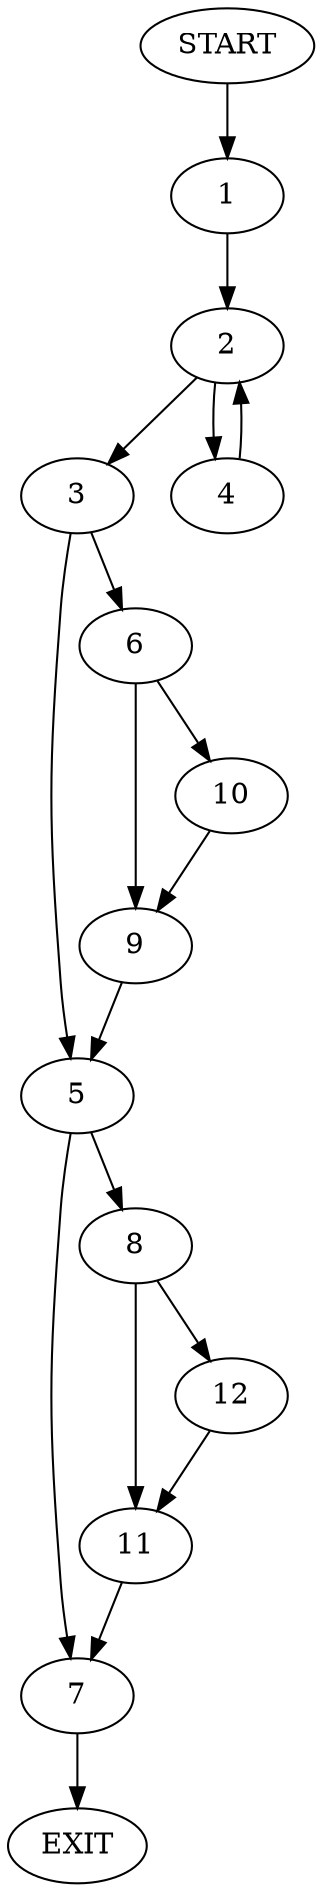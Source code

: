 digraph {
0 [label="START"];
1;
2;
3;
4;
5;
6;
7;
8;
9;
10;
11;
12;
13 [label="EXIT"];
0 -> 1;
1 -> 2;
2 -> 3;
2 -> 4;
3 -> 5;
3 -> 6;
4 -> 2;
5 -> 7;
5 -> 8;
6 -> 9;
6 -> 10;
9 -> 5;
10 -> 9;
8 -> 11;
8 -> 12;
7 -> 13;
11 -> 7;
12 -> 11;
}